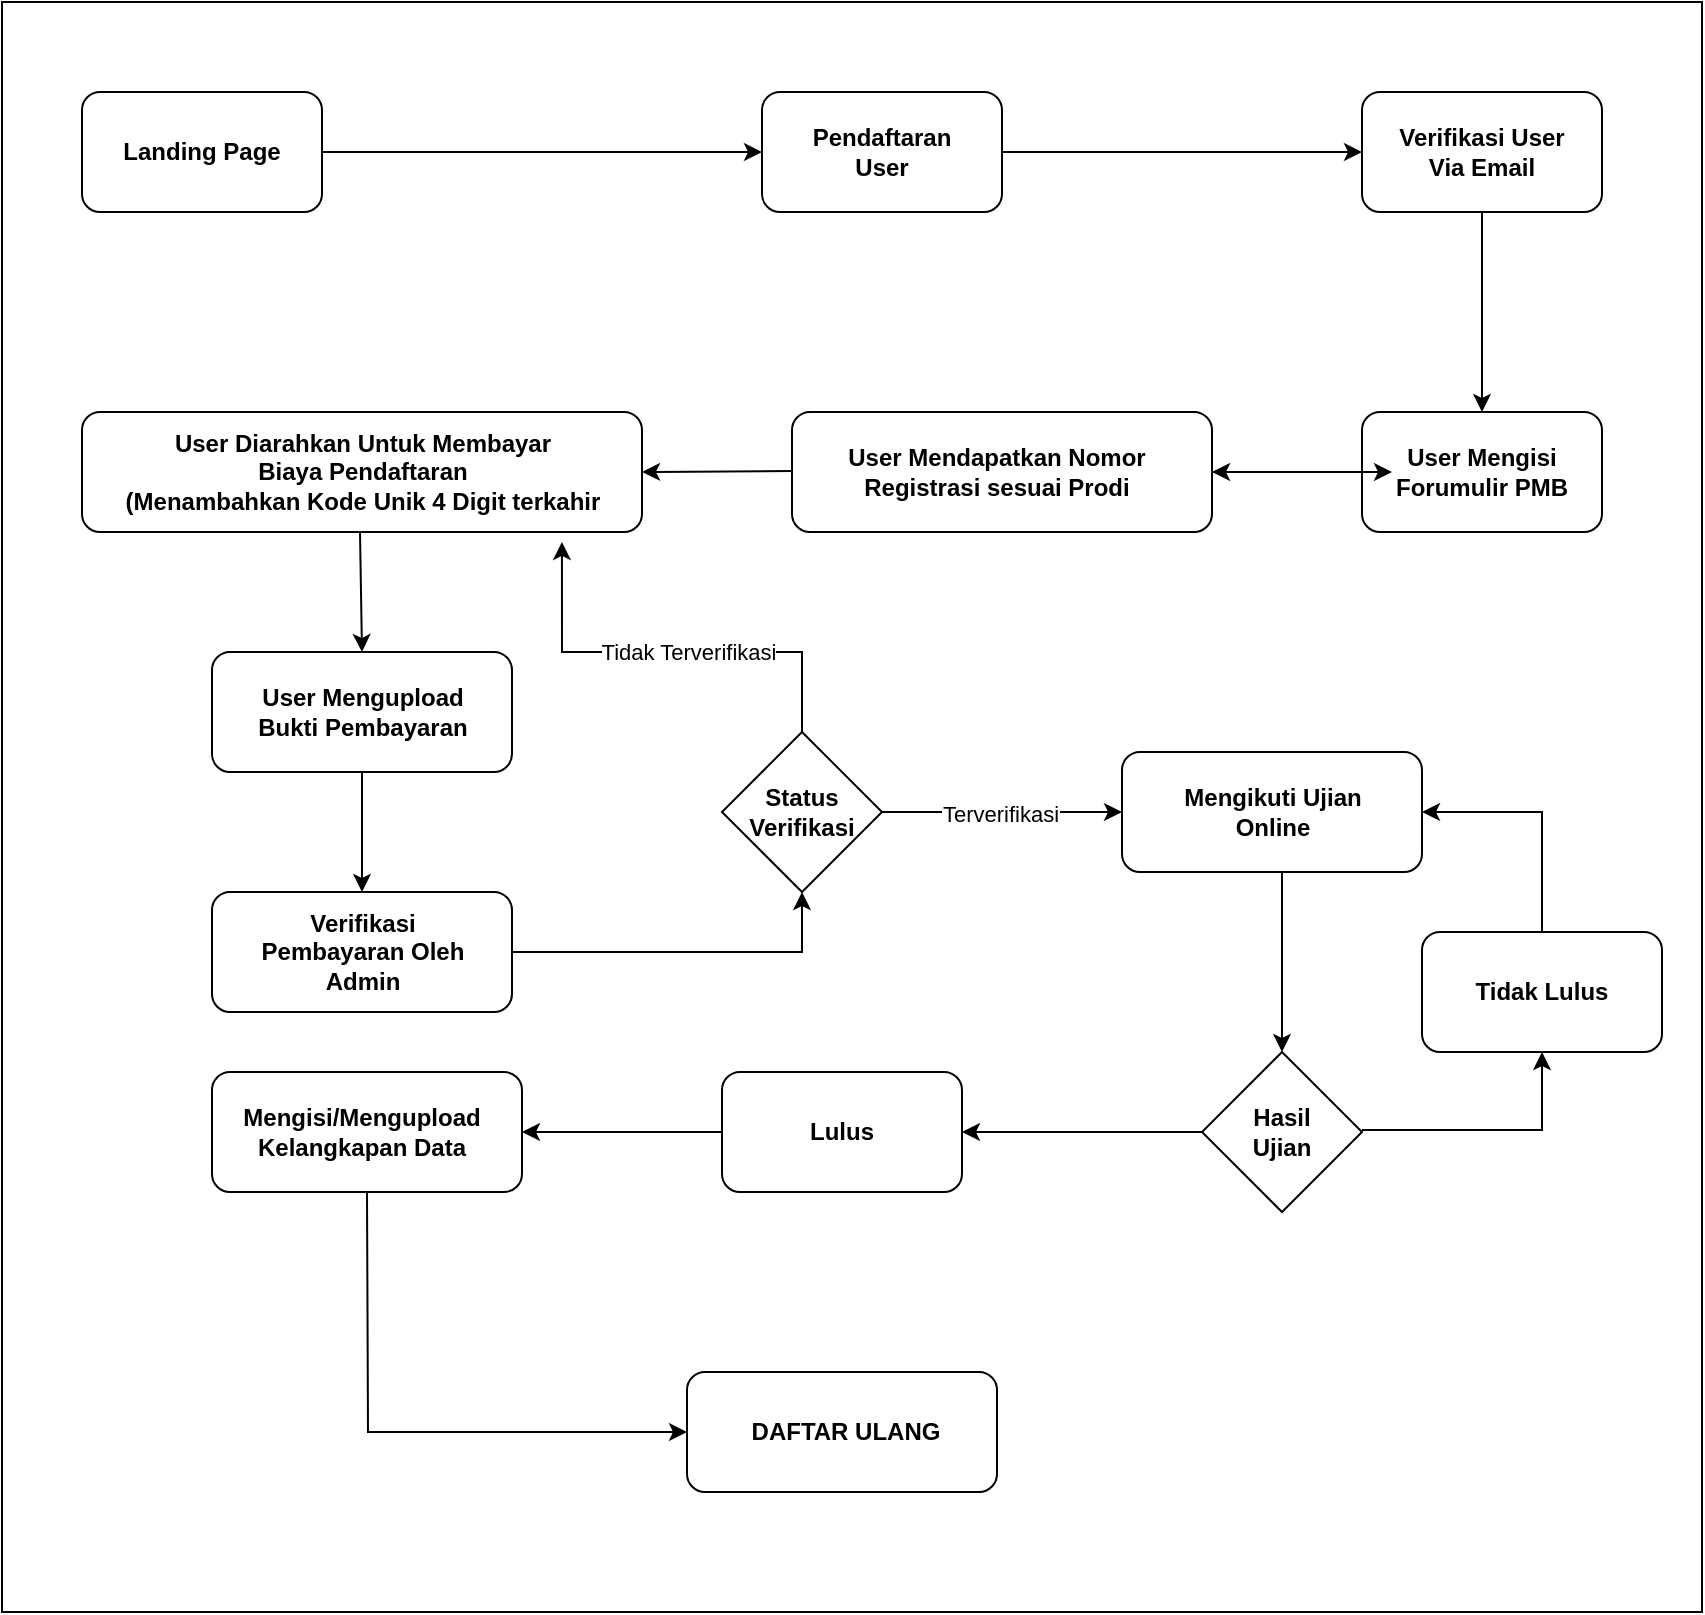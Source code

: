 <mxfile version="22.1.18" type="github">
  <diagram name="Page-1" id="Ly3t5yEVrUylIeWnMrQr">
    <mxGraphModel dx="2074" dy="1872" grid="1" gridSize="10" guides="1" tooltips="1" connect="1" arrows="1" fold="1" page="1" pageScale="1" pageWidth="850" pageHeight="1100" math="0" shadow="0">
      <root>
        <mxCell id="0" />
        <mxCell id="1" parent="0" />
        <mxCell id="pLg2lnxw55BxPSGZb04j-53" value="" style="rounded=0;whiteSpace=wrap;html=1;" vertex="1" parent="1">
          <mxGeometry y="-5" width="850" height="805" as="geometry" />
        </mxCell>
        <mxCell id="pLg2lnxw55BxPSGZb04j-1" value="" style="rounded=1;whiteSpace=wrap;html=1;" vertex="1" parent="1">
          <mxGeometry x="40" y="40" width="120" height="60" as="geometry" />
        </mxCell>
        <mxCell id="pLg2lnxw55BxPSGZb04j-2" value="&lt;b&gt;Landing Page&lt;/b&gt;" style="text;html=1;strokeColor=none;fillColor=none;align=center;verticalAlign=middle;whiteSpace=wrap;rounded=0;" vertex="1" parent="1">
          <mxGeometry x="55" y="55" width="90" height="30" as="geometry" />
        </mxCell>
        <mxCell id="pLg2lnxw55BxPSGZb04j-3" value="" style="rounded=1;whiteSpace=wrap;html=1;" vertex="1" parent="1">
          <mxGeometry x="380" y="40" width="120" height="60" as="geometry" />
        </mxCell>
        <mxCell id="pLg2lnxw55BxPSGZb04j-4" value="&lt;b&gt;Pendaftaran User&lt;/b&gt;" style="text;html=1;strokeColor=none;fillColor=none;align=center;verticalAlign=middle;whiteSpace=wrap;rounded=0;" vertex="1" parent="1">
          <mxGeometry x="395" y="55" width="90" height="30" as="geometry" />
        </mxCell>
        <mxCell id="pLg2lnxw55BxPSGZb04j-5" value="" style="rounded=1;whiteSpace=wrap;html=1;" vertex="1" parent="1">
          <mxGeometry x="680" y="40" width="120" height="60" as="geometry" />
        </mxCell>
        <mxCell id="pLg2lnxw55BxPSGZb04j-6" value="&lt;b&gt;Verifikasi User Via Email&lt;/b&gt;" style="text;html=1;strokeColor=none;fillColor=none;align=center;verticalAlign=middle;whiteSpace=wrap;rounded=0;" vertex="1" parent="1">
          <mxGeometry x="695" y="55" width="90" height="30" as="geometry" />
        </mxCell>
        <mxCell id="pLg2lnxw55BxPSGZb04j-7" value="" style="rounded=1;whiteSpace=wrap;html=1;" vertex="1" parent="1">
          <mxGeometry x="680" y="200" width="120" height="60" as="geometry" />
        </mxCell>
        <mxCell id="pLg2lnxw55BxPSGZb04j-8" value="&lt;b&gt;User Mengisi Forumulir PMB&lt;/b&gt;" style="text;html=1;strokeColor=none;fillColor=none;align=center;verticalAlign=middle;whiteSpace=wrap;rounded=0;" vertex="1" parent="1">
          <mxGeometry x="695" y="215" width="90" height="30" as="geometry" />
        </mxCell>
        <mxCell id="pLg2lnxw55BxPSGZb04j-43" value="" style="edgeStyle=orthogonalEdgeStyle;rounded=0;orthogonalLoop=1;jettySize=auto;html=1;" edge="1" parent="1" source="pLg2lnxw55BxPSGZb04j-9" target="pLg2lnxw55BxPSGZb04j-8">
          <mxGeometry relative="1" as="geometry" />
        </mxCell>
        <mxCell id="pLg2lnxw55BxPSGZb04j-9" value="" style="rounded=1;whiteSpace=wrap;html=1;" vertex="1" parent="1">
          <mxGeometry x="395" y="200" width="210" height="60" as="geometry" />
        </mxCell>
        <mxCell id="pLg2lnxw55BxPSGZb04j-10" value="&lt;b&gt;User Mendapatkan Nomor Registrasi sesuai Prodi&lt;/b&gt;" style="text;html=1;strokeColor=none;fillColor=none;align=center;verticalAlign=middle;whiteSpace=wrap;rounded=0;" vertex="1" parent="1">
          <mxGeometry x="410" y="215" width="175" height="30" as="geometry" />
        </mxCell>
        <mxCell id="pLg2lnxw55BxPSGZb04j-11" value="" style="rounded=1;whiteSpace=wrap;html=1;" vertex="1" parent="1">
          <mxGeometry x="40" y="200" width="280" height="60" as="geometry" />
        </mxCell>
        <mxCell id="pLg2lnxw55BxPSGZb04j-12" value="&lt;b&gt;User Diarahkan Untuk Membayar &lt;br&gt;Biaya Pendaftaran&lt;br&gt;(Menambahkan Kode Unik 4 Digit terkahir&lt;br&gt;&lt;/b&gt;" style="text;html=1;strokeColor=none;fillColor=none;align=center;verticalAlign=middle;whiteSpace=wrap;rounded=0;" vertex="1" parent="1">
          <mxGeometry x="52.5" y="215" width="255" height="30" as="geometry" />
        </mxCell>
        <mxCell id="pLg2lnxw55BxPSGZb04j-13" value="" style="rounded=1;whiteSpace=wrap;html=1;" vertex="1" parent="1">
          <mxGeometry x="105" y="320" width="150" height="60" as="geometry" />
        </mxCell>
        <mxCell id="pLg2lnxw55BxPSGZb04j-14" value="&lt;b&gt;User Mengupload Bukti Pembayaran&lt;/b&gt;" style="text;html=1;strokeColor=none;fillColor=none;align=center;verticalAlign=middle;whiteSpace=wrap;rounded=0;" vertex="1" parent="1">
          <mxGeometry x="122.5" y="335" width="115" height="30" as="geometry" />
        </mxCell>
        <mxCell id="pLg2lnxw55BxPSGZb04j-15" value="" style="rounded=1;whiteSpace=wrap;html=1;" vertex="1" parent="1">
          <mxGeometry x="105" y="440" width="150" height="60" as="geometry" />
        </mxCell>
        <mxCell id="pLg2lnxw55BxPSGZb04j-16" value="&lt;b&gt;Verifikasi Pembayaran Oleh Admin&lt;/b&gt;" style="text;html=1;strokeColor=none;fillColor=none;align=center;verticalAlign=middle;whiteSpace=wrap;rounded=0;" vertex="1" parent="1">
          <mxGeometry x="122.5" y="455" width="115" height="30" as="geometry" />
        </mxCell>
        <mxCell id="pLg2lnxw55BxPSGZb04j-17" value="" style="rhombus;whiteSpace=wrap;html=1;" vertex="1" parent="1">
          <mxGeometry x="360" y="360" width="80" height="80" as="geometry" />
        </mxCell>
        <mxCell id="pLg2lnxw55BxPSGZb04j-18" value="&lt;b&gt;Status Verifikasi&lt;/b&gt;" style="text;html=1;strokeColor=none;fillColor=none;align=center;verticalAlign=middle;whiteSpace=wrap;rounded=0;" vertex="1" parent="1">
          <mxGeometry x="370" y="385" width="60" height="30" as="geometry" />
        </mxCell>
        <mxCell id="pLg2lnxw55BxPSGZb04j-19" value="" style="rounded=1;whiteSpace=wrap;html=1;" vertex="1" parent="1">
          <mxGeometry x="560" y="370" width="150" height="60" as="geometry" />
        </mxCell>
        <mxCell id="pLg2lnxw55BxPSGZb04j-20" value="&lt;b&gt;Mengikuti Ujian Online&lt;/b&gt;" style="text;html=1;strokeColor=none;fillColor=none;align=center;verticalAlign=middle;whiteSpace=wrap;rounded=0;" vertex="1" parent="1">
          <mxGeometry x="577.5" y="385" width="115" height="30" as="geometry" />
        </mxCell>
        <mxCell id="pLg2lnxw55BxPSGZb04j-21" value="" style="rhombus;whiteSpace=wrap;html=1;" vertex="1" parent="1">
          <mxGeometry x="600" y="520" width="80" height="80" as="geometry" />
        </mxCell>
        <mxCell id="pLg2lnxw55BxPSGZb04j-22" value="&lt;b&gt;Hasil Ujian&lt;/b&gt;" style="text;html=1;strokeColor=none;fillColor=none;align=center;verticalAlign=middle;whiteSpace=wrap;rounded=0;" vertex="1" parent="1">
          <mxGeometry x="610" y="545" width="60" height="30" as="geometry" />
        </mxCell>
        <mxCell id="pLg2lnxw55BxPSGZb04j-23" value="" style="rounded=1;whiteSpace=wrap;html=1;" vertex="1" parent="1">
          <mxGeometry x="710" y="460" width="120" height="60" as="geometry" />
        </mxCell>
        <mxCell id="pLg2lnxw55BxPSGZb04j-24" value="&lt;b&gt;Tidak Lulus&lt;/b&gt;" style="text;html=1;strokeColor=none;fillColor=none;align=center;verticalAlign=middle;whiteSpace=wrap;rounded=0;" vertex="1" parent="1">
          <mxGeometry x="725" y="475" width="90" height="30" as="geometry" />
        </mxCell>
        <mxCell id="pLg2lnxw55BxPSGZb04j-25" value="" style="rounded=1;whiteSpace=wrap;html=1;" vertex="1" parent="1">
          <mxGeometry x="360" y="530" width="120" height="60" as="geometry" />
        </mxCell>
        <mxCell id="pLg2lnxw55BxPSGZb04j-26" value="&lt;b&gt;Lulus&lt;/b&gt;" style="text;html=1;strokeColor=none;fillColor=none;align=center;verticalAlign=middle;whiteSpace=wrap;rounded=0;" vertex="1" parent="1">
          <mxGeometry x="375" y="545" width="90" height="30" as="geometry" />
        </mxCell>
        <mxCell id="pLg2lnxw55BxPSGZb04j-27" value="" style="rounded=1;whiteSpace=wrap;html=1;" vertex="1" parent="1">
          <mxGeometry x="105" y="530" width="155" height="60" as="geometry" />
        </mxCell>
        <mxCell id="pLg2lnxw55BxPSGZb04j-28" value="&lt;b&gt;Mengisi/Mengupload Kelangkapan Data&lt;/b&gt;" style="text;html=1;strokeColor=none;fillColor=none;align=center;verticalAlign=middle;whiteSpace=wrap;rounded=0;" vertex="1" parent="1">
          <mxGeometry x="135" y="545" width="90" height="30" as="geometry" />
        </mxCell>
        <mxCell id="pLg2lnxw55BxPSGZb04j-29" value="" style="rounded=1;whiteSpace=wrap;html=1;" vertex="1" parent="1">
          <mxGeometry x="342.5" y="680" width="155" height="60" as="geometry" />
        </mxCell>
        <mxCell id="pLg2lnxw55BxPSGZb04j-30" value="&lt;b&gt;DAFTAR ULANG&lt;/b&gt;" style="text;html=1;strokeColor=none;fillColor=none;align=center;verticalAlign=middle;whiteSpace=wrap;rounded=0;" vertex="1" parent="1">
          <mxGeometry x="372.5" y="695" width="97.5" height="30" as="geometry" />
        </mxCell>
        <mxCell id="pLg2lnxw55BxPSGZb04j-31" value="" style="endArrow=classic;html=1;rounded=0;entryX=0;entryY=0.5;entryDx=0;entryDy=0;" edge="1" parent="1" target="pLg2lnxw55BxPSGZb04j-3">
          <mxGeometry width="50" height="50" relative="1" as="geometry">
            <mxPoint x="160" y="70" as="sourcePoint" />
            <mxPoint x="370" y="70" as="targetPoint" />
          </mxGeometry>
        </mxCell>
        <mxCell id="pLg2lnxw55BxPSGZb04j-32" value="" style="endArrow=classic;html=1;rounded=0;exitX=1;exitY=0.5;exitDx=0;exitDy=0;entryX=0;entryY=0.5;entryDx=0;entryDy=0;" edge="1" parent="1" source="pLg2lnxw55BxPSGZb04j-3" target="pLg2lnxw55BxPSGZb04j-5">
          <mxGeometry width="50" height="50" relative="1" as="geometry">
            <mxPoint x="520" y="120" as="sourcePoint" />
            <mxPoint x="670" y="70" as="targetPoint" />
          </mxGeometry>
        </mxCell>
        <mxCell id="pLg2lnxw55BxPSGZb04j-33" value="" style="endArrow=classic;html=1;rounded=0;exitX=0.5;exitY=1;exitDx=0;exitDy=0;entryX=0.5;entryY=0;entryDx=0;entryDy=0;" edge="1" parent="1" source="pLg2lnxw55BxPSGZb04j-5" target="pLg2lnxw55BxPSGZb04j-7">
          <mxGeometry width="50" height="50" relative="1" as="geometry">
            <mxPoint x="680" y="210" as="sourcePoint" />
            <mxPoint x="740" y="190" as="targetPoint" />
          </mxGeometry>
        </mxCell>
        <mxCell id="pLg2lnxw55BxPSGZb04j-34" value="" style="endArrow=classic;html=1;rounded=0;exitX=0;exitY=0.5;exitDx=0;exitDy=0;entryX=1;entryY=0.5;entryDx=0;entryDy=0;" edge="1" parent="1" source="pLg2lnxw55BxPSGZb04j-7" target="pLg2lnxw55BxPSGZb04j-9">
          <mxGeometry width="50" height="50" relative="1" as="geometry">
            <mxPoint x="540" y="140" as="sourcePoint" />
            <mxPoint x="610" y="230" as="targetPoint" />
          </mxGeometry>
        </mxCell>
        <mxCell id="pLg2lnxw55BxPSGZb04j-35" value="" style="endArrow=classic;html=1;rounded=0;exitX=0;exitY=0.5;exitDx=0;exitDy=0;entryX=1;entryY=0.5;entryDx=0;entryDy=0;" edge="1" parent="1" target="pLg2lnxw55BxPSGZb04j-11">
          <mxGeometry width="50" height="50" relative="1" as="geometry">
            <mxPoint x="395" y="229.5" as="sourcePoint" />
            <mxPoint x="325" y="229.5" as="targetPoint" />
          </mxGeometry>
        </mxCell>
        <mxCell id="pLg2lnxw55BxPSGZb04j-36" value="" style="endArrow=classic;html=1;rounded=0;exitX=0.525;exitY=1;exitDx=0;exitDy=0;exitPerimeter=0;entryX=0.5;entryY=0;entryDx=0;entryDy=0;" edge="1" parent="1" target="pLg2lnxw55BxPSGZb04j-13">
          <mxGeometry width="50" height="50" relative="1" as="geometry">
            <mxPoint x="179" y="260" as="sourcePoint" />
            <mxPoint x="179" y="310" as="targetPoint" />
          </mxGeometry>
        </mxCell>
        <mxCell id="pLg2lnxw55BxPSGZb04j-37" value="" style="endArrow=classic;html=1;rounded=0;exitX=0.5;exitY=1;exitDx=0;exitDy=0;entryX=0.5;entryY=0;entryDx=0;entryDy=0;" edge="1" parent="1" source="pLg2lnxw55BxPSGZb04j-13" target="pLg2lnxw55BxPSGZb04j-15">
          <mxGeometry width="50" height="50" relative="1" as="geometry">
            <mxPoint x="110" y="420" as="sourcePoint" />
            <mxPoint x="180" y="430" as="targetPoint" />
          </mxGeometry>
        </mxCell>
        <mxCell id="pLg2lnxw55BxPSGZb04j-38" value="" style="endArrow=classic;html=1;rounded=0;exitX=1;exitY=0.5;exitDx=0;exitDy=0;entryX=0.5;entryY=1;entryDx=0;entryDy=0;" edge="1" parent="1" source="pLg2lnxw55BxPSGZb04j-15" target="pLg2lnxw55BxPSGZb04j-17">
          <mxGeometry width="50" height="50" relative="1" as="geometry">
            <mxPoint x="255" y="475" as="sourcePoint" />
            <mxPoint x="305" y="425" as="targetPoint" />
            <Array as="points">
              <mxPoint x="400" y="470" />
            </Array>
          </mxGeometry>
        </mxCell>
        <mxCell id="pLg2lnxw55BxPSGZb04j-41" value="" style="endArrow=classic;html=1;rounded=0;entryX=0.857;entryY=1.083;entryDx=0;entryDy=0;entryPerimeter=0;" edge="1" parent="1" target="pLg2lnxw55BxPSGZb04j-11">
          <mxGeometry width="50" height="50" relative="1" as="geometry">
            <mxPoint x="400" y="360" as="sourcePoint" />
            <mxPoint x="260" y="350" as="targetPoint" />
            <Array as="points">
              <mxPoint x="400" y="320" />
              <mxPoint x="280" y="320" />
            </Array>
          </mxGeometry>
        </mxCell>
        <mxCell id="pLg2lnxw55BxPSGZb04j-55" value="Tidak Terverifikasi" style="edgeLabel;html=1;align=center;verticalAlign=middle;resizable=0;points=[];" vertex="1" connectable="0" parent="pLg2lnxw55BxPSGZb04j-41">
          <mxGeometry x="-0.005" y="1" relative="1" as="geometry">
            <mxPoint x="10" y="-1" as="offset" />
          </mxGeometry>
        </mxCell>
        <mxCell id="pLg2lnxw55BxPSGZb04j-42" value="" style="endArrow=classic;html=1;rounded=0;exitX=1;exitY=0.5;exitDx=0;exitDy=0;entryX=0;entryY=0.5;entryDx=0;entryDy=0;" edge="1" parent="1" source="pLg2lnxw55BxPSGZb04j-17" target="pLg2lnxw55BxPSGZb04j-19">
          <mxGeometry width="50" height="50" relative="1" as="geometry">
            <mxPoint x="480" y="420" as="sourcePoint" />
            <mxPoint x="550" y="400" as="targetPoint" />
          </mxGeometry>
        </mxCell>
        <mxCell id="pLg2lnxw55BxPSGZb04j-54" value="Terverifikasi" style="edgeLabel;html=1;align=center;verticalAlign=middle;resizable=0;points=[];" vertex="1" connectable="0" parent="pLg2lnxw55BxPSGZb04j-42">
          <mxGeometry x="-0.017" y="-1" relative="1" as="geometry">
            <mxPoint as="offset" />
          </mxGeometry>
        </mxCell>
        <mxCell id="pLg2lnxw55BxPSGZb04j-45" value="" style="endArrow=classic;html=1;rounded=0;exitX=1;exitY=0.5;exitDx=0;exitDy=0;entryX=0.5;entryY=0;entryDx=0;entryDy=0;" edge="1" parent="1" target="pLg2lnxw55BxPSGZb04j-21">
          <mxGeometry width="50" height="50" relative="1" as="geometry">
            <mxPoint x="640" y="430" as="sourcePoint" />
            <mxPoint x="700" y="490" as="targetPoint" />
          </mxGeometry>
        </mxCell>
        <mxCell id="pLg2lnxw55BxPSGZb04j-47" value="" style="endArrow=classic;html=1;rounded=0;entryX=0.5;entryY=1;entryDx=0;entryDy=0;" edge="1" parent="1" target="pLg2lnxw55BxPSGZb04j-23">
          <mxGeometry width="50" height="50" relative="1" as="geometry">
            <mxPoint x="680" y="559" as="sourcePoint" />
            <mxPoint x="730" y="509" as="targetPoint" />
            <Array as="points">
              <mxPoint x="770" y="559" />
            </Array>
          </mxGeometry>
        </mxCell>
        <mxCell id="pLg2lnxw55BxPSGZb04j-48" value="" style="endArrow=classic;html=1;rounded=0;entryX=1;entryY=0.5;entryDx=0;entryDy=0;" edge="1" parent="1" target="pLg2lnxw55BxPSGZb04j-19">
          <mxGeometry width="50" height="50" relative="1" as="geometry">
            <mxPoint x="770" y="460" as="sourcePoint" />
            <mxPoint x="820" y="410" as="targetPoint" />
            <Array as="points">
              <mxPoint x="770" y="400" />
            </Array>
          </mxGeometry>
        </mxCell>
        <mxCell id="pLg2lnxw55BxPSGZb04j-49" value="" style="endArrow=classic;html=1;rounded=0;exitX=0;exitY=0.5;exitDx=0;exitDy=0;entryX=1;entryY=0.5;entryDx=0;entryDy=0;" edge="1" parent="1" source="pLg2lnxw55BxPSGZb04j-21" target="pLg2lnxw55BxPSGZb04j-25">
          <mxGeometry width="50" height="50" relative="1" as="geometry">
            <mxPoint x="480" y="420" as="sourcePoint" />
            <mxPoint x="530" y="370" as="targetPoint" />
          </mxGeometry>
        </mxCell>
        <mxCell id="pLg2lnxw55BxPSGZb04j-50" value="" style="endArrow=classic;html=1;rounded=0;exitX=0;exitY=0.5;exitDx=0;exitDy=0;entryX=1;entryY=0.5;entryDx=0;entryDy=0;" edge="1" parent="1" source="pLg2lnxw55BxPSGZb04j-25" target="pLg2lnxw55BxPSGZb04j-27">
          <mxGeometry width="50" height="50" relative="1" as="geometry">
            <mxPoint x="480" y="420" as="sourcePoint" />
            <mxPoint x="530" y="370" as="targetPoint" />
          </mxGeometry>
        </mxCell>
        <mxCell id="pLg2lnxw55BxPSGZb04j-52" value="" style="endArrow=classic;html=1;rounded=0;entryX=0;entryY=0.5;entryDx=0;entryDy=0;exitX=0.5;exitY=1;exitDx=0;exitDy=0;" edge="1" parent="1" source="pLg2lnxw55BxPSGZb04j-27" target="pLg2lnxw55BxPSGZb04j-29">
          <mxGeometry width="50" height="50" relative="1" as="geometry">
            <mxPoint x="170" y="650" as="sourcePoint" />
            <mxPoint x="237.5" y="535" as="targetPoint" />
            <Array as="points">
              <mxPoint x="183" y="710" />
            </Array>
          </mxGeometry>
        </mxCell>
      </root>
    </mxGraphModel>
  </diagram>
</mxfile>
